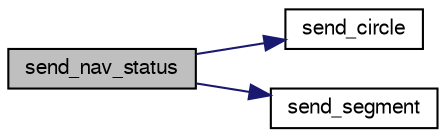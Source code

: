 digraph "send_nav_status"
{
  edge [fontname="FreeSans",fontsize="10",labelfontname="FreeSans",labelfontsize="10"];
  node [fontname="FreeSans",fontsize="10",shape=record];
  rankdir="LR";
  Node1 [label="send_nav_status",height=0.2,width=0.4,color="black", fillcolor="grey75", style="filled", fontcolor="black"];
  Node1 -> Node2 [color="midnightblue",fontsize="10",style="solid",fontname="FreeSans"];
  Node2 [label="send_circle",height=0.2,width=0.4,color="black", fillcolor="white", style="filled",URL="$nav__rover__base_8c.html#a85eca54f8ec2b08e0bbf90661612ed7c"];
  Node1 -> Node3 [color="midnightblue",fontsize="10",style="solid",fontname="FreeSans"];
  Node3 [label="send_segment",height=0.2,width=0.4,color="black", fillcolor="white", style="filled",URL="$nav__rover__base_8c.html#aba649a025aa04b4a2ed1a655b1aa8cbc"];
}
